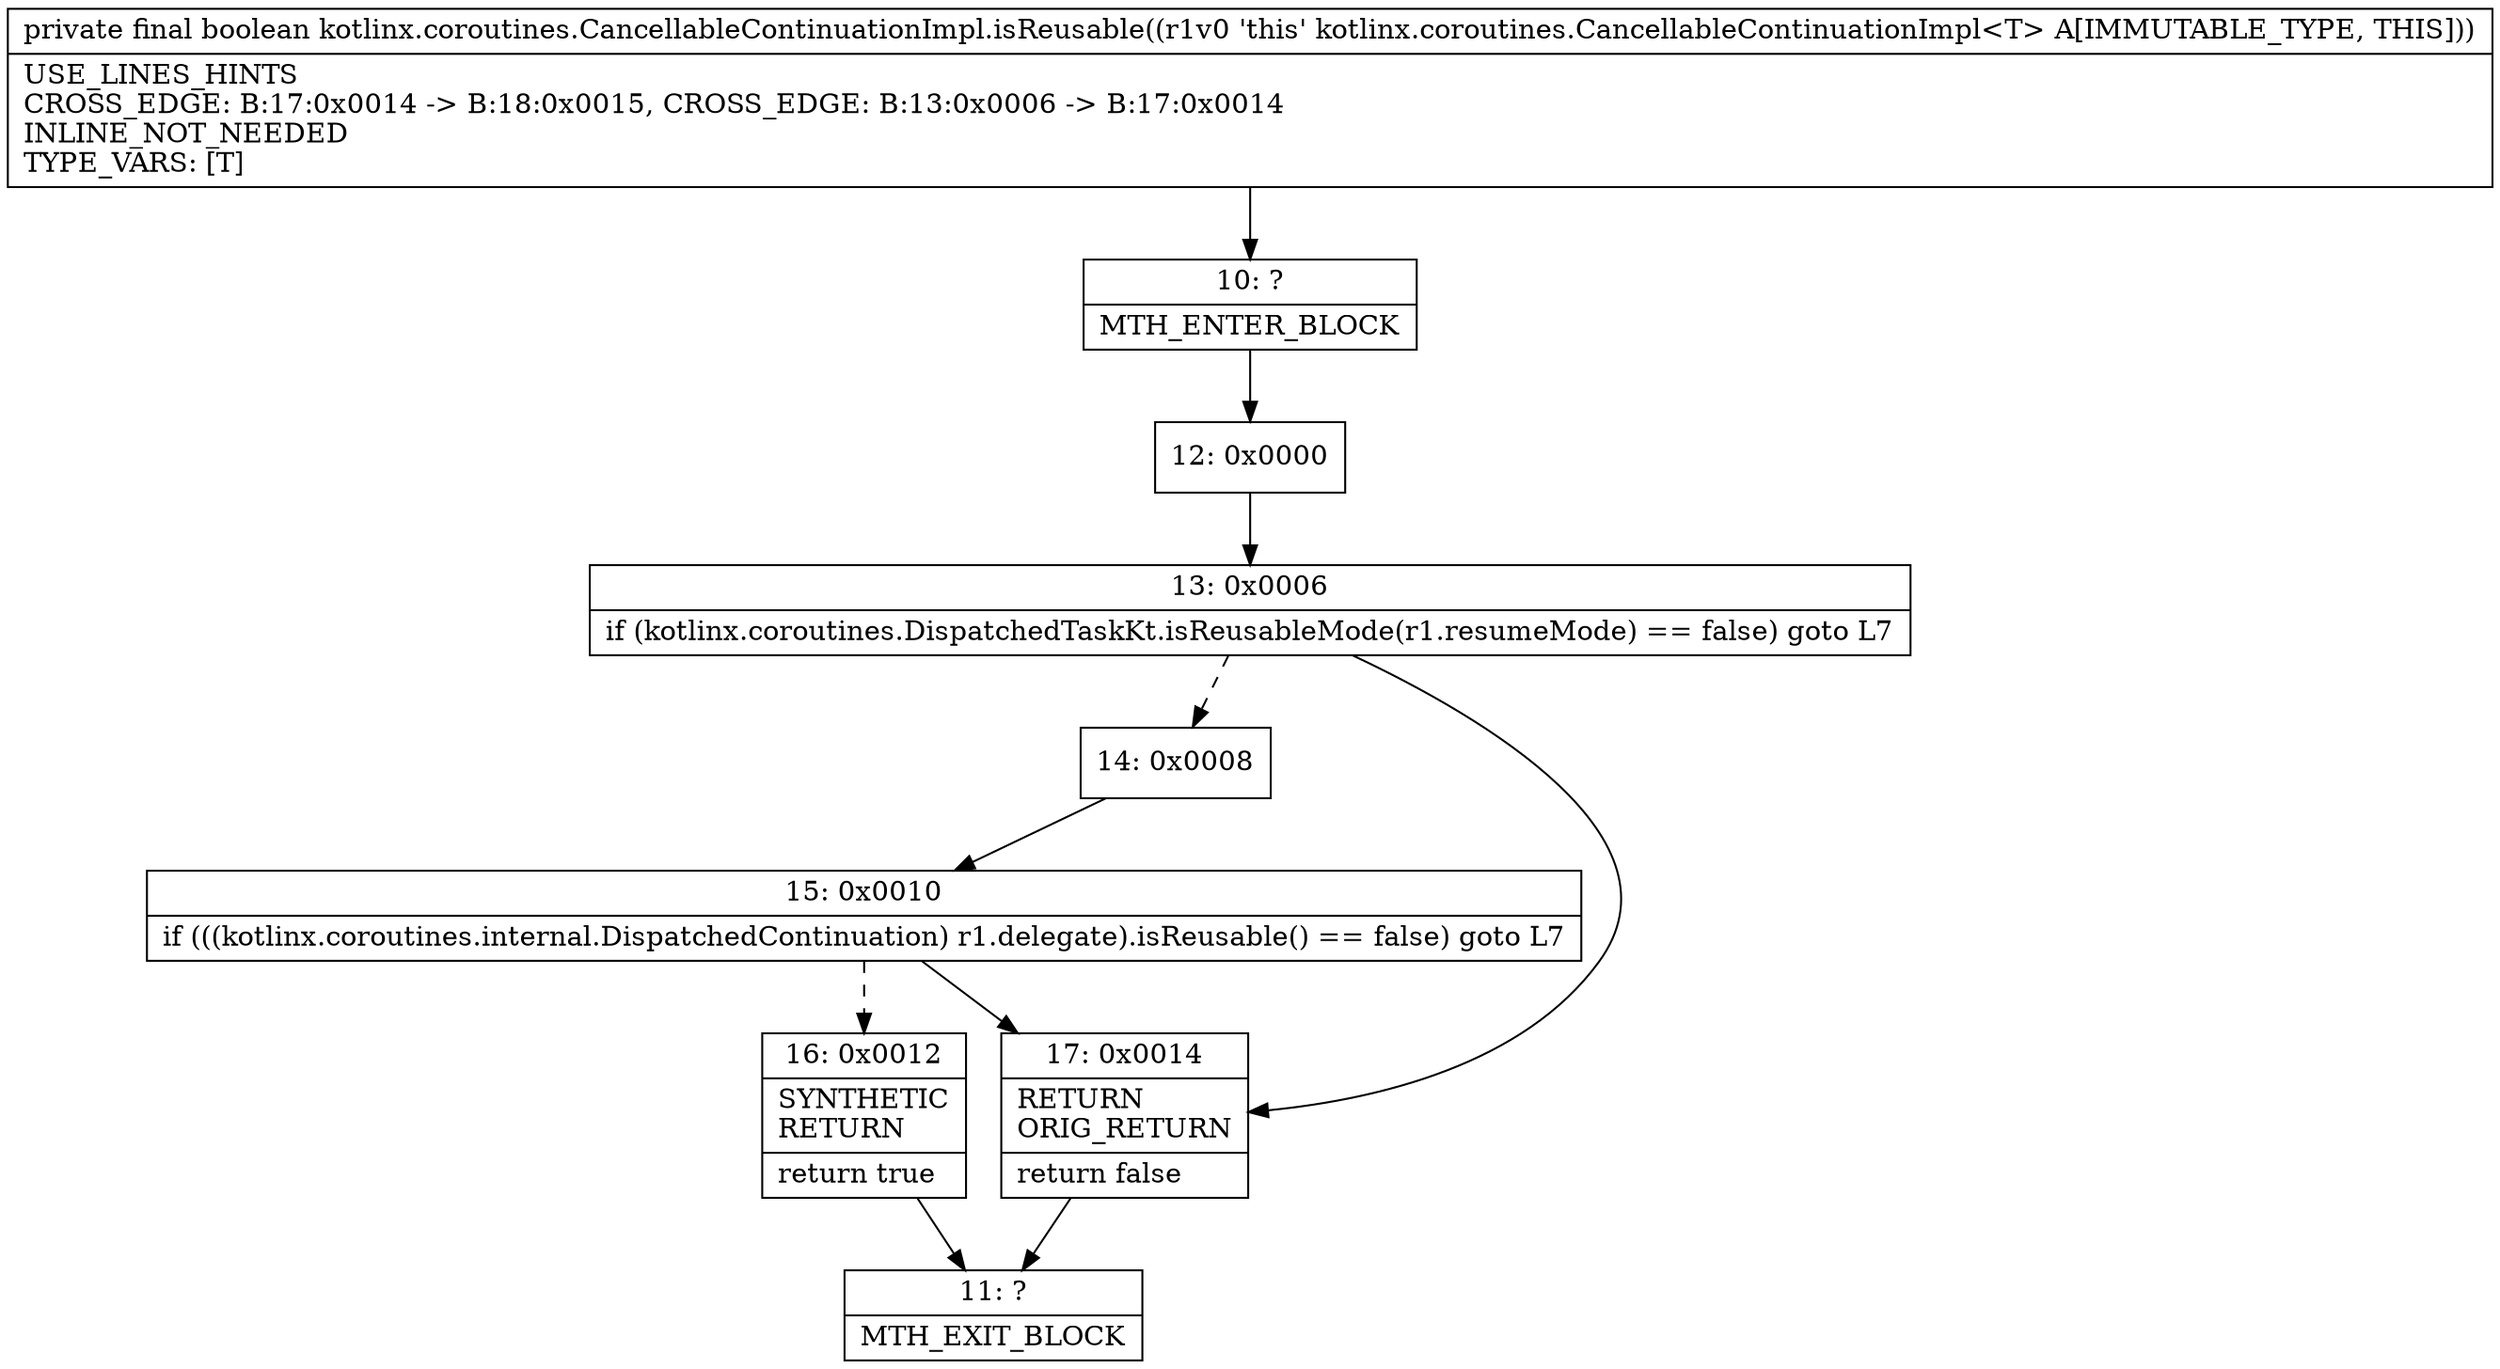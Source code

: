 digraph "CFG forkotlinx.coroutines.CancellableContinuationImpl.isReusable()Z" {
Node_10 [shape=record,label="{10\:\ ?|MTH_ENTER_BLOCK\l}"];
Node_12 [shape=record,label="{12\:\ 0x0000}"];
Node_13 [shape=record,label="{13\:\ 0x0006|if (kotlinx.coroutines.DispatchedTaskKt.isReusableMode(r1.resumeMode) == false) goto L7\l}"];
Node_14 [shape=record,label="{14\:\ 0x0008}"];
Node_15 [shape=record,label="{15\:\ 0x0010|if (((kotlinx.coroutines.internal.DispatchedContinuation) r1.delegate).isReusable() == false) goto L7\l}"];
Node_16 [shape=record,label="{16\:\ 0x0012|SYNTHETIC\lRETURN\l|return true\l}"];
Node_11 [shape=record,label="{11\:\ ?|MTH_EXIT_BLOCK\l}"];
Node_17 [shape=record,label="{17\:\ 0x0014|RETURN\lORIG_RETURN\l|return false\l}"];
MethodNode[shape=record,label="{private final boolean kotlinx.coroutines.CancellableContinuationImpl.isReusable((r1v0 'this' kotlinx.coroutines.CancellableContinuationImpl\<T\> A[IMMUTABLE_TYPE, THIS]))  | USE_LINES_HINTS\lCROSS_EDGE: B:17:0x0014 \-\> B:18:0x0015, CROSS_EDGE: B:13:0x0006 \-\> B:17:0x0014\lINLINE_NOT_NEEDED\lTYPE_VARS: [T]\l}"];
MethodNode -> Node_10;Node_10 -> Node_12;
Node_12 -> Node_13;
Node_13 -> Node_14[style=dashed];
Node_13 -> Node_17;
Node_14 -> Node_15;
Node_15 -> Node_16[style=dashed];
Node_15 -> Node_17;
Node_16 -> Node_11;
Node_17 -> Node_11;
}

